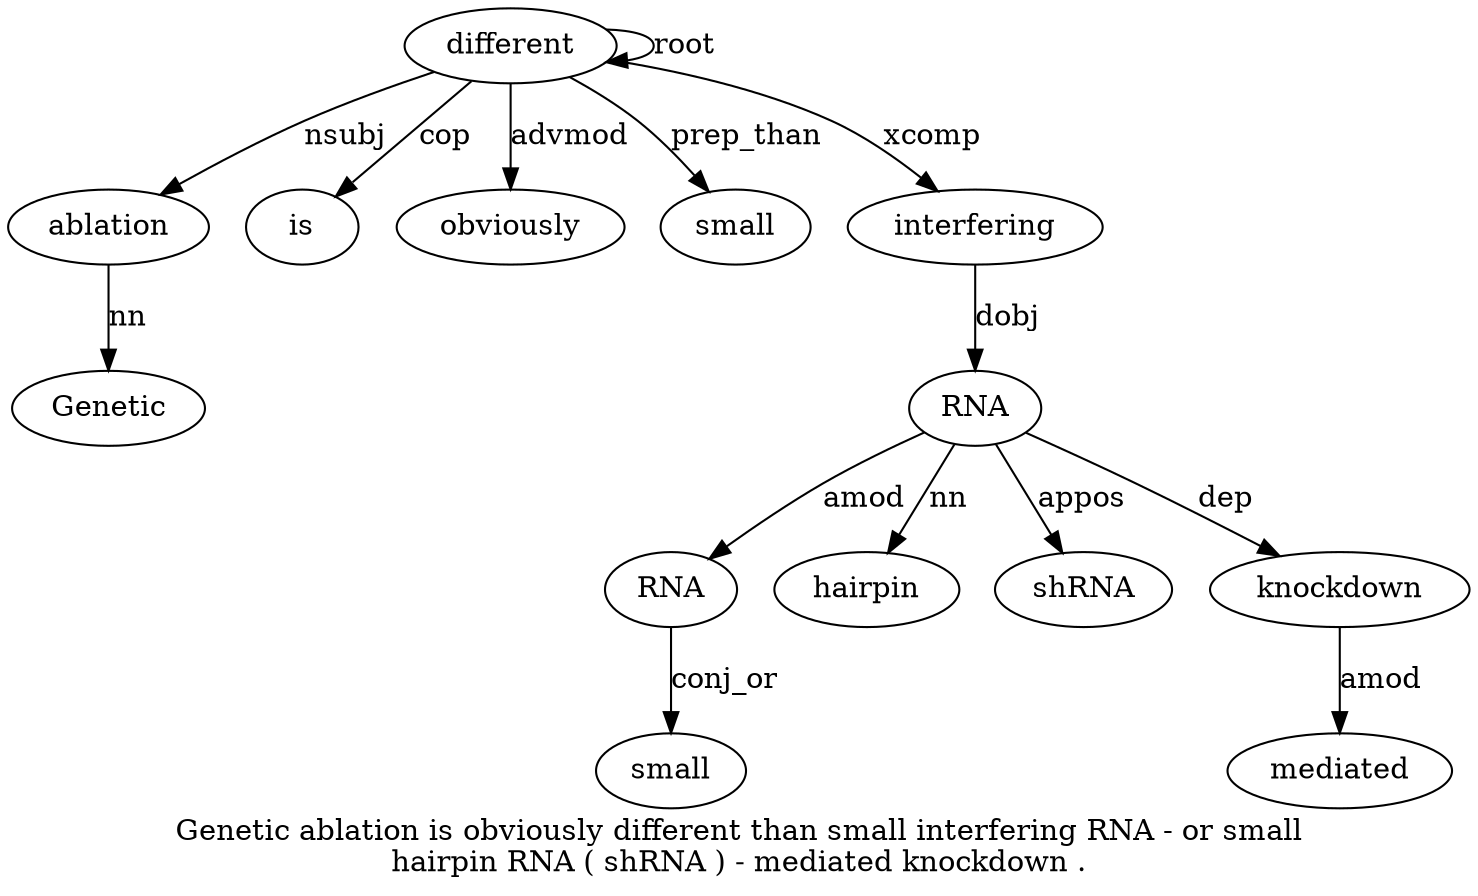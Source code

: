 digraph "Genetic ablation is obviously different than small interfering RNA - or small hairpin RNA ( shRNA ) - mediated knockdown ." {
label="Genetic ablation is obviously different than small interfering RNA - or small
hairpin RNA ( shRNA ) - mediated knockdown .";
ablation2 [style=filled, fillcolor=white, label=ablation];
Genetic1 [style=filled, fillcolor=white, label=Genetic];
ablation2 -> Genetic1  [label=nn];
different5 [style=filled, fillcolor=white, label=different];
different5 -> ablation2  [label=nsubj];
is3 [style=filled, fillcolor=white, label=is];
different5 -> is3  [label=cop];
obviously4 [style=filled, fillcolor=white, label=obviously];
different5 -> obviously4  [label=advmod];
different5 -> different5  [label=root];
small7 [style=filled, fillcolor=white, label=small];
different5 -> small7  [label=prep_than];
interfering8 [style=filled, fillcolor=white, label=interfering];
different5 -> interfering8  [label=xcomp];
RNA14 [style=filled, fillcolor=white, label=RNA];
RNA9 [style=filled, fillcolor=white, label=RNA];
RNA14 -> RNA9  [label=amod];
small12 [style=filled, fillcolor=white, label=small];
RNA9 -> small12  [label=conj_or];
hairpin13 [style=filled, fillcolor=white, label=hairpin];
RNA14 -> hairpin13  [label=nn];
interfering8 -> RNA14  [label=dobj];
shRNA16 [style=filled, fillcolor=white, label=shRNA];
RNA14 -> shRNA16  [label=appos];
knockdown20 [style=filled, fillcolor=white, label=knockdown];
mediated19 [style=filled, fillcolor=white, label=mediated];
knockdown20 -> mediated19  [label=amod];
RNA14 -> knockdown20  [label=dep];
}
